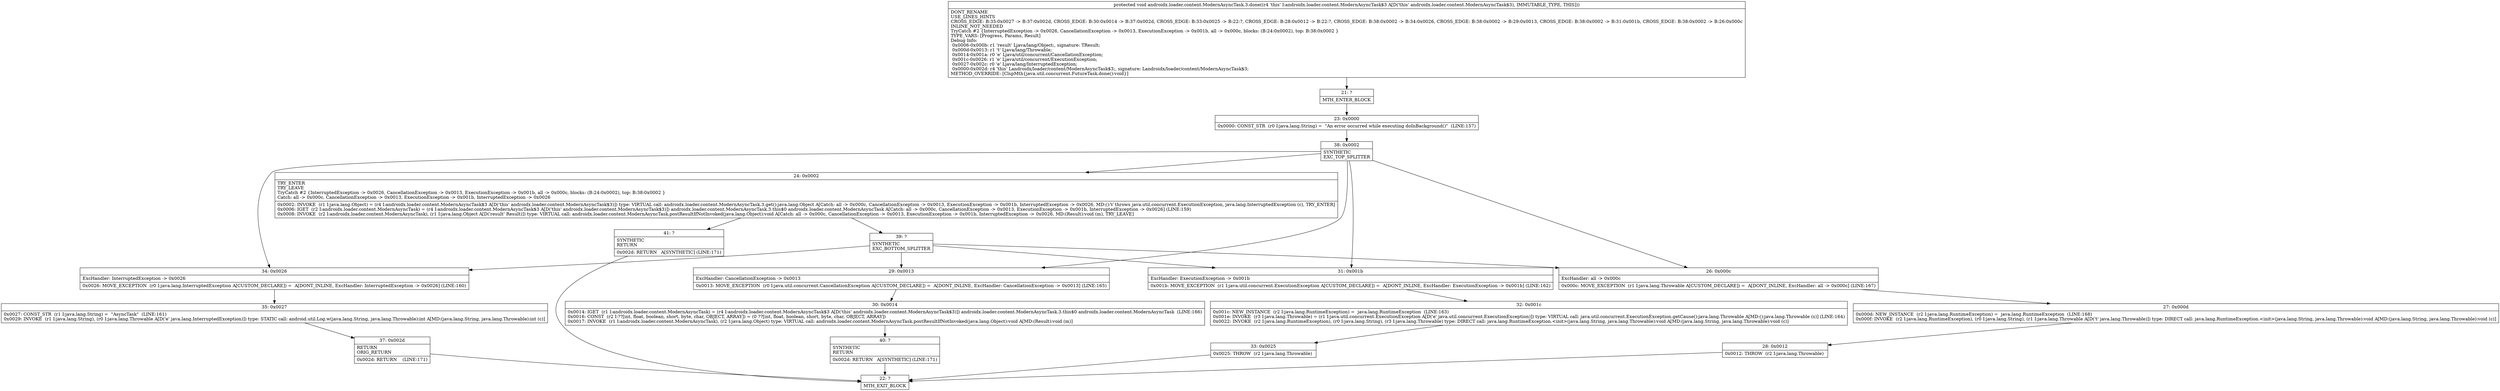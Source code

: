 digraph "CFG forandroidx.loader.content.ModernAsyncTask.3.done()V" {
Node_21 [shape=record,label="{21\:\ ?|MTH_ENTER_BLOCK\l}"];
Node_23 [shape=record,label="{23\:\ 0x0000|0x0000: CONST_STR  (r0 I:java.lang.String) =  \"An error occurred while executing doInBackground()\"  (LINE:157)\l}"];
Node_38 [shape=record,label="{38\:\ 0x0002|SYNTHETIC\lEXC_TOP_SPLITTER\l}"];
Node_24 [shape=record,label="{24\:\ 0x0002|TRY_ENTER\lTRY_LEAVE\lTryCatch #2 \{InterruptedException \-\> 0x0026, CancellationException \-\> 0x0013, ExecutionException \-\> 0x001b, all \-\> 0x000c, blocks: (B:24:0x0002), top: B:38:0x0002 \}\lCatch: all \-\> 0x000c, CancellationException \-\> 0x0013, ExecutionException \-\> 0x001b, InterruptedException \-\> 0x0026\l|0x0002: INVOKE  (r1 I:java.lang.Object) = (r4 I:androidx.loader.content.ModernAsyncTask$3 A[D('this' androidx.loader.content.ModernAsyncTask$3)]) type: VIRTUAL call: androidx.loader.content.ModernAsyncTask.3.get():java.lang.Object A[Catch: all \-\> 0x000c, CancellationException \-\> 0x0013, ExecutionException \-\> 0x001b, InterruptedException \-\> 0x0026, MD:():V throws java.util.concurrent.ExecutionException, java.lang.InterruptedException (c), TRY_ENTER]\l0x0006: IGET  (r2 I:androidx.loader.content.ModernAsyncTask) = (r4 I:androidx.loader.content.ModernAsyncTask$3 A[D('this' androidx.loader.content.ModernAsyncTask$3)]) androidx.loader.content.ModernAsyncTask.3.this$0 androidx.loader.content.ModernAsyncTask A[Catch: all \-\> 0x000c, CancellationException \-\> 0x0013, ExecutionException \-\> 0x001b, InterruptedException \-\> 0x0026] (LINE:159)\l0x0008: INVOKE  (r2 I:androidx.loader.content.ModernAsyncTask), (r1 I:java.lang.Object A[D('result' Result)]) type: VIRTUAL call: androidx.loader.content.ModernAsyncTask.postResultIfNotInvoked(java.lang.Object):void A[Catch: all \-\> 0x000c, CancellationException \-\> 0x0013, ExecutionException \-\> 0x001b, InterruptedException \-\> 0x0026, MD:(Result):void (m), TRY_LEAVE]\l}"];
Node_39 [shape=record,label="{39\:\ ?|SYNTHETIC\lEXC_BOTTOM_SPLITTER\l}"];
Node_41 [shape=record,label="{41\:\ ?|SYNTHETIC\lRETURN\l|0x002d: RETURN   A[SYNTHETIC] (LINE:171)\l}"];
Node_22 [shape=record,label="{22\:\ ?|MTH_EXIT_BLOCK\l}"];
Node_34 [shape=record,label="{34\:\ 0x0026|ExcHandler: InterruptedException \-\> 0x0026\l|0x0026: MOVE_EXCEPTION  (r0 I:java.lang.InterruptedException A[CUSTOM_DECLARE]) =  A[DONT_INLINE, ExcHandler: InterruptedException \-\> 0x0026] (LINE:160)\l}"];
Node_35 [shape=record,label="{35\:\ 0x0027|0x0027: CONST_STR  (r1 I:java.lang.String) =  \"AsyncTask\"  (LINE:161)\l0x0029: INVOKE  (r1 I:java.lang.String), (r0 I:java.lang.Throwable A[D('e' java.lang.InterruptedException)]) type: STATIC call: android.util.Log.w(java.lang.String, java.lang.Throwable):int A[MD:(java.lang.String, java.lang.Throwable):int (c)]\l}"];
Node_37 [shape=record,label="{37\:\ 0x002d|RETURN\lORIG_RETURN\l|0x002d: RETURN    (LINE:171)\l}"];
Node_29 [shape=record,label="{29\:\ 0x0013|ExcHandler: CancellationException \-\> 0x0013\l|0x0013: MOVE_EXCEPTION  (r0 I:java.util.concurrent.CancellationException A[CUSTOM_DECLARE]) =  A[DONT_INLINE, ExcHandler: CancellationException \-\> 0x0013] (LINE:165)\l}"];
Node_30 [shape=record,label="{30\:\ 0x0014|0x0014: IGET  (r1 I:androidx.loader.content.ModernAsyncTask) = (r4 I:androidx.loader.content.ModernAsyncTask$3 A[D('this' androidx.loader.content.ModernAsyncTask$3)]) androidx.loader.content.ModernAsyncTask.3.this$0 androidx.loader.content.ModernAsyncTask  (LINE:166)\l0x0016: CONST  (r2 I:??[int, float, boolean, short, byte, char, OBJECT, ARRAY]) = (0 ??[int, float, boolean, short, byte, char, OBJECT, ARRAY]) \l0x0017: INVOKE  (r1 I:androidx.loader.content.ModernAsyncTask), (r2 I:java.lang.Object) type: VIRTUAL call: androidx.loader.content.ModernAsyncTask.postResultIfNotInvoked(java.lang.Object):void A[MD:(Result):void (m)]\l}"];
Node_40 [shape=record,label="{40\:\ ?|SYNTHETIC\lRETURN\l|0x002d: RETURN   A[SYNTHETIC] (LINE:171)\l}"];
Node_31 [shape=record,label="{31\:\ 0x001b|ExcHandler: ExecutionException \-\> 0x001b\l|0x001b: MOVE_EXCEPTION  (r1 I:java.util.concurrent.ExecutionException A[CUSTOM_DECLARE]) =  A[DONT_INLINE, ExcHandler: ExecutionException \-\> 0x001b] (LINE:162)\l}"];
Node_32 [shape=record,label="{32\:\ 0x001c|0x001c: NEW_INSTANCE  (r2 I:java.lang.RuntimeException) =  java.lang.RuntimeException  (LINE:163)\l0x001e: INVOKE  (r3 I:java.lang.Throwable) = (r1 I:java.util.concurrent.ExecutionException A[D('e' java.util.concurrent.ExecutionException)]) type: VIRTUAL call: java.util.concurrent.ExecutionException.getCause():java.lang.Throwable A[MD:():java.lang.Throwable (s)] (LINE:164)\l0x0022: INVOKE  (r2 I:java.lang.RuntimeException), (r0 I:java.lang.String), (r3 I:java.lang.Throwable) type: DIRECT call: java.lang.RuntimeException.\<init\>(java.lang.String, java.lang.Throwable):void A[MD:(java.lang.String, java.lang.Throwable):void (c)]\l}"];
Node_33 [shape=record,label="{33\:\ 0x0025|0x0025: THROW  (r2 I:java.lang.Throwable) \l}"];
Node_26 [shape=record,label="{26\:\ 0x000c|ExcHandler: all \-\> 0x000c\l|0x000c: MOVE_EXCEPTION  (r1 I:java.lang.Throwable A[CUSTOM_DECLARE]) =  A[DONT_INLINE, ExcHandler: all \-\> 0x000c] (LINE:167)\l}"];
Node_27 [shape=record,label="{27\:\ 0x000d|0x000d: NEW_INSTANCE  (r2 I:java.lang.RuntimeException) =  java.lang.RuntimeException  (LINE:168)\l0x000f: INVOKE  (r2 I:java.lang.RuntimeException), (r0 I:java.lang.String), (r1 I:java.lang.Throwable A[D('t' java.lang.Throwable)]) type: DIRECT call: java.lang.RuntimeException.\<init\>(java.lang.String, java.lang.Throwable):void A[MD:(java.lang.String, java.lang.Throwable):void (c)]\l}"];
Node_28 [shape=record,label="{28\:\ 0x0012|0x0012: THROW  (r2 I:java.lang.Throwable) \l}"];
MethodNode[shape=record,label="{protected void androidx.loader.content.ModernAsyncTask.3.done((r4 'this' I:androidx.loader.content.ModernAsyncTask$3 A[D('this' androidx.loader.content.ModernAsyncTask$3), IMMUTABLE_TYPE, THIS]))  | DONT_RENAME\lUSE_LINES_HINTS\lCROSS_EDGE: B:35:0x0027 \-\> B:37:0x002d, CROSS_EDGE: B:30:0x0014 \-\> B:37:0x002d, CROSS_EDGE: B:33:0x0025 \-\> B:22:?, CROSS_EDGE: B:28:0x0012 \-\> B:22:?, CROSS_EDGE: B:38:0x0002 \-\> B:34:0x0026, CROSS_EDGE: B:38:0x0002 \-\> B:29:0x0013, CROSS_EDGE: B:38:0x0002 \-\> B:31:0x001b, CROSS_EDGE: B:38:0x0002 \-\> B:26:0x000c\lINLINE_NOT_NEEDED\lTryCatch #2 \{InterruptedException \-\> 0x0026, CancellationException \-\> 0x0013, ExecutionException \-\> 0x001b, all \-\> 0x000c, blocks: (B:24:0x0002), top: B:38:0x0002 \}\lTYPE_VARS: [Progress, Params, Result]\lDebug Info:\l  0x0006\-0x000b: r1 'result' Ljava\/lang\/Object;, signature: TResult;\l  0x000d\-0x0013: r1 't' Ljava\/lang\/Throwable;\l  0x0014\-0x001a: r0 'e' Ljava\/util\/concurrent\/CancellationException;\l  0x001c\-0x0026: r1 'e' Ljava\/util\/concurrent\/ExecutionException;\l  0x0027\-0x002c: r0 'e' Ljava\/lang\/InterruptedException;\l  0x0000\-0x002d: r4 'this' Landroidx\/loader\/content\/ModernAsyncTask$3;, signature: Landroidx\/loader\/content\/ModernAsyncTask$3;\lMETHOD_OVERRIDE: [ClspMth\{java.util.concurrent.FutureTask.done():void\}]\l}"];
MethodNode -> Node_21;Node_21 -> Node_23;
Node_23 -> Node_38;
Node_38 -> Node_24;
Node_38 -> Node_34;
Node_38 -> Node_29;
Node_38 -> Node_31;
Node_38 -> Node_26;
Node_24 -> Node_39;
Node_24 -> Node_41;
Node_39 -> Node_34;
Node_39 -> Node_29;
Node_39 -> Node_31;
Node_39 -> Node_26;
Node_41 -> Node_22;
Node_34 -> Node_35;
Node_35 -> Node_37;
Node_37 -> Node_22;
Node_29 -> Node_30;
Node_30 -> Node_40;
Node_40 -> Node_22;
Node_31 -> Node_32;
Node_32 -> Node_33;
Node_33 -> Node_22;
Node_26 -> Node_27;
Node_27 -> Node_28;
Node_28 -> Node_22;
}

